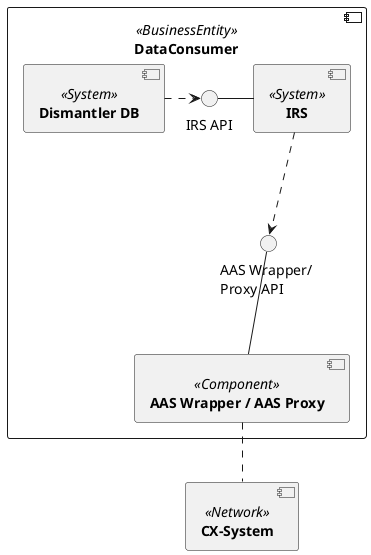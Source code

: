 @startuml 
skinparam monochrome true
skinparam shadowing false

component [**DataConsumer**] <<BusinessEntity>> as DC {
component [**Dismantler DB**] <<System>> as CE
component [**IRS**] <<System>> as IRS   
component [**AAS Wrapper / AAS Proxy**] <<Component>> as AASW
interface "IRS API" as IAPI
interface "AAS Wrapper/ \nProxy API" as AASA

}

component [**CX-System**] <<Network>> as CX

CE .> IAPI
IAPI - IRS
IRS ..> AASA
AASA -- AASW
AASW .. CX

 
@enduml